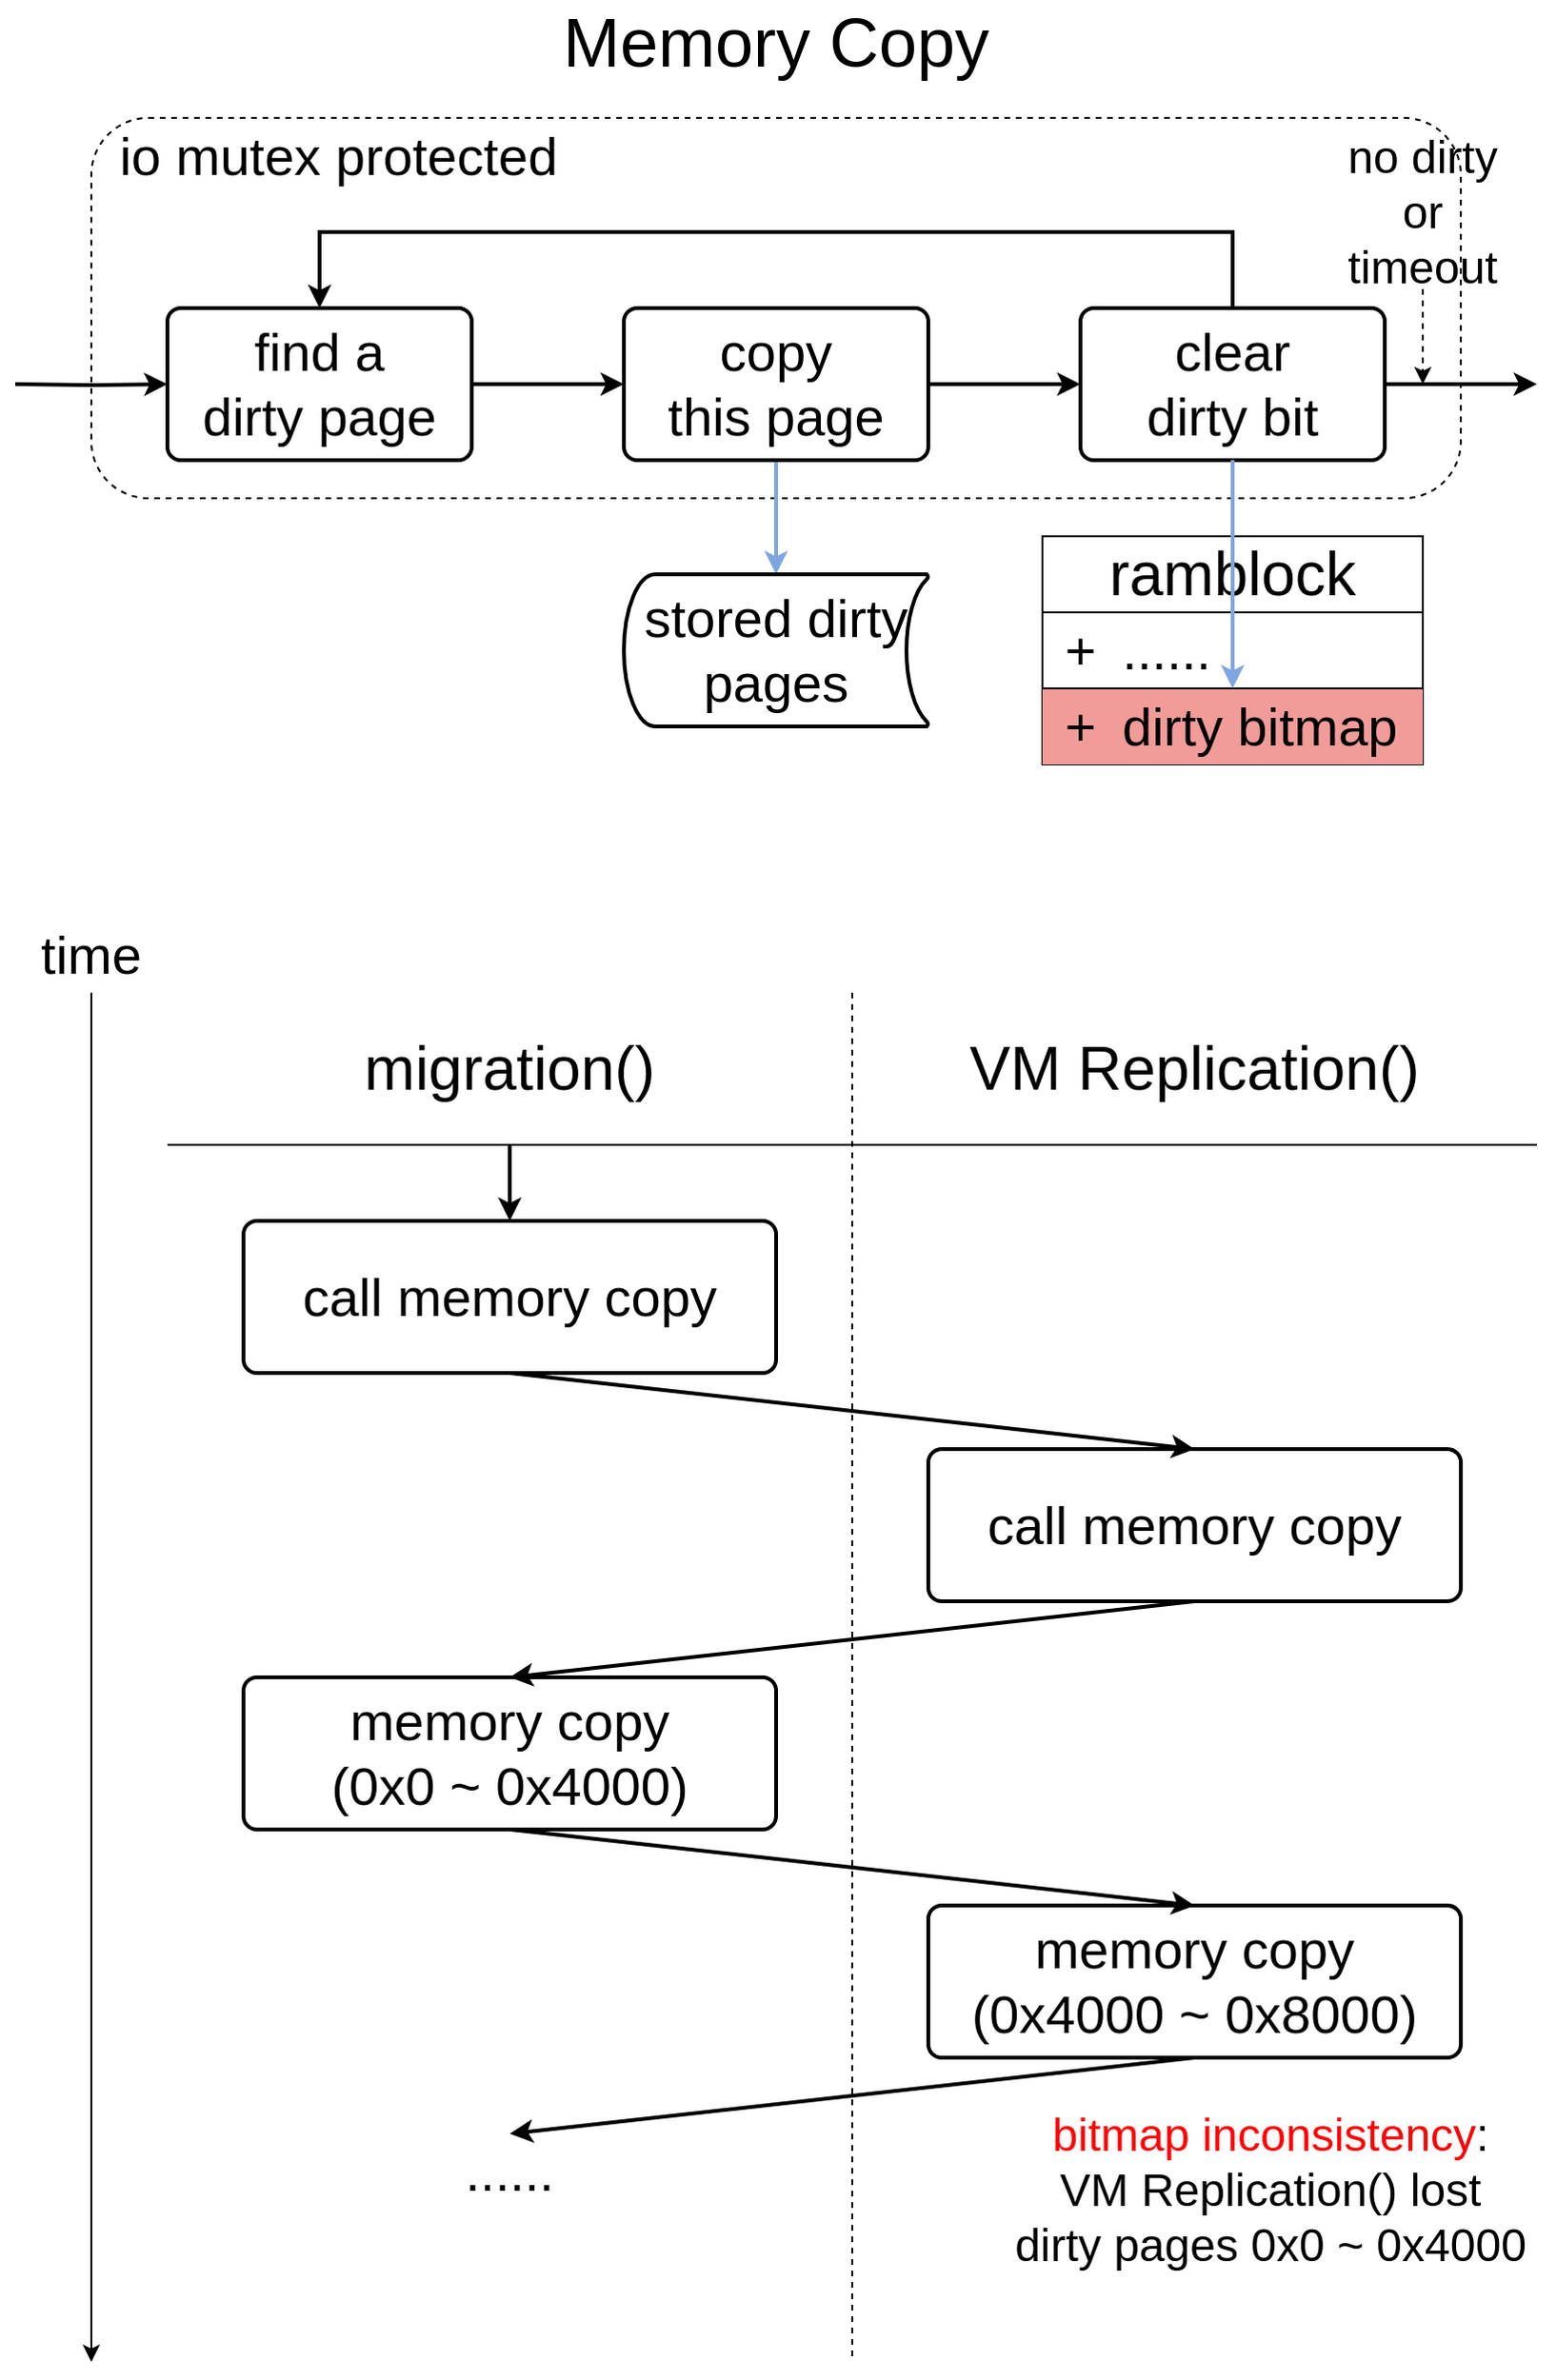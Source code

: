 <mxfile version="21.6.5" type="github">
  <diagram name="第 1 页" id="EY3_aisOXdH9Kx0FkYBI">
    <mxGraphModel dx="2846" dy="1156" grid="1" gridSize="10" guides="1" tooltips="1" connect="1" arrows="1" fold="1" page="1" pageScale="1" pageWidth="827" pageHeight="1169" math="0" shadow="0">
      <root>
        <mxCell id="0" />
        <mxCell id="1" parent="0" />
        <mxCell id="ishG9rqOGMH_VzQvLVgV-1" value="&lt;font style=&quot;font-size: 36px;&quot;&gt;Memory Copy&lt;/font&gt;" style="text;html=1;strokeColor=none;fillColor=none;align=center;verticalAlign=middle;whiteSpace=wrap;rounded=0;" parent="1" vertex="1">
          <mxGeometry x="240" y="160" width="320" height="40" as="geometry" />
        </mxCell>
        <mxCell id="ishG9rqOGMH_VzQvLVgV-2" value="" style="rounded=1;whiteSpace=wrap;html=1;fillColor=none;dashed=1;" parent="1" vertex="1">
          <mxGeometry x="40" y="220" width="720" height="200" as="geometry" />
        </mxCell>
        <mxCell id="ishG9rqOGMH_VzQvLVgV-3" value="&lt;font style=&quot;font-size: 28px;&quot;&gt;io mutex protected&lt;/font&gt;" style="text;html=1;strokeColor=none;fillColor=none;align=center;verticalAlign=middle;whiteSpace=wrap;rounded=0;" parent="1" vertex="1">
          <mxGeometry x="40" y="220" width="260" height="40" as="geometry" />
        </mxCell>
        <mxCell id="ishG9rqOGMH_VzQvLVgV-9" style="edgeStyle=orthogonalEdgeStyle;rounded=0;orthogonalLoop=1;jettySize=auto;html=1;exitX=1;exitY=0.5;exitDx=0;exitDy=0;entryX=0;entryY=0.5;entryDx=0;entryDy=0;strokeWidth=2;" parent="1" source="ishG9rqOGMH_VzQvLVgV-6" target="ishG9rqOGMH_VzQvLVgV-7" edge="1">
          <mxGeometry relative="1" as="geometry" />
        </mxCell>
        <mxCell id="ishG9rqOGMH_VzQvLVgV-6" value="&lt;font style=&quot;font-size: 28px;&quot;&gt;find a&lt;br style=&quot;border-color: var(--border-color);&quot;&gt;dirty page&lt;/font&gt;" style="rounded=1;whiteSpace=wrap;html=1;absoluteArcSize=1;arcSize=14;strokeWidth=2;" parent="1" vertex="1">
          <mxGeometry x="80" y="320" width="160" height="80" as="geometry" />
        </mxCell>
        <mxCell id="ishG9rqOGMH_VzQvLVgV-10" style="edgeStyle=orthogonalEdgeStyle;rounded=0;orthogonalLoop=1;jettySize=auto;html=1;exitX=1;exitY=0.5;exitDx=0;exitDy=0;entryX=0;entryY=0.5;entryDx=0;entryDy=0;strokeWidth=2;" parent="1" source="ishG9rqOGMH_VzQvLVgV-7" target="ishG9rqOGMH_VzQvLVgV-8" edge="1">
          <mxGeometry relative="1" as="geometry" />
        </mxCell>
        <mxCell id="ishG9rqOGMH_VzQvLVgV-15" style="edgeStyle=orthogonalEdgeStyle;rounded=0;orthogonalLoop=1;jettySize=auto;html=1;exitX=0.5;exitY=1;exitDx=0;exitDy=0;entryX=0.5;entryY=0;entryDx=0;entryDy=0;entryPerimeter=0;strokeWidth=2;strokeColor=#7EA6E0;" parent="1" source="ishG9rqOGMH_VzQvLVgV-7" target="ishG9rqOGMH_VzQvLVgV-14" edge="1">
          <mxGeometry relative="1" as="geometry" />
        </mxCell>
        <mxCell id="ishG9rqOGMH_VzQvLVgV-7" value="&lt;font style=&quot;font-size: 28px;&quot;&gt;copy&lt;br style=&quot;border-color: var(--border-color);&quot;&gt;this page&lt;/font&gt;" style="rounded=1;whiteSpace=wrap;html=1;absoluteArcSize=1;arcSize=14;strokeWidth=2;" parent="1" vertex="1">
          <mxGeometry x="320" y="320" width="160" height="80" as="geometry" />
        </mxCell>
        <mxCell id="ishG9rqOGMH_VzQvLVgV-11" style="edgeStyle=orthogonalEdgeStyle;rounded=0;orthogonalLoop=1;jettySize=auto;html=1;exitX=0.5;exitY=0;exitDx=0;exitDy=0;entryX=0.5;entryY=0;entryDx=0;entryDy=0;strokeWidth=2;" parent="1" source="ishG9rqOGMH_VzQvLVgV-8" target="ishG9rqOGMH_VzQvLVgV-6" edge="1">
          <mxGeometry relative="1" as="geometry">
            <Array as="points">
              <mxPoint x="640" y="280" />
              <mxPoint x="160" y="280" />
            </Array>
          </mxGeometry>
        </mxCell>
        <mxCell id="ishG9rqOGMH_VzQvLVgV-8" value="&lt;span style=&quot;font-size: 28px;&quot;&gt;clear&lt;br&gt;dirty bit&lt;/span&gt;" style="rounded=1;whiteSpace=wrap;html=1;absoluteArcSize=1;arcSize=14;strokeWidth=2;" parent="1" vertex="1">
          <mxGeometry x="560" y="320" width="160" height="80" as="geometry" />
        </mxCell>
        <mxCell id="ishG9rqOGMH_VzQvLVgV-13" style="edgeStyle=orthogonalEdgeStyle;rounded=0;orthogonalLoop=1;jettySize=auto;html=1;exitX=1;exitY=0.5;exitDx=0;exitDy=0;entryX=0;entryY=0.5;entryDx=0;entryDy=0;strokeWidth=2;" parent="1" target="ishG9rqOGMH_VzQvLVgV-6" edge="1">
          <mxGeometry relative="1" as="geometry">
            <mxPoint y="360" as="sourcePoint" />
          </mxGeometry>
        </mxCell>
        <mxCell id="ishG9rqOGMH_VzQvLVgV-14" value="&lt;font style=&quot;font-size: 28px;&quot;&gt;stored dirty pages&lt;/font&gt;" style="strokeWidth=2;html=1;shape=mxgraph.flowchart.stored_data;whiteSpace=wrap;" parent="1" vertex="1">
          <mxGeometry x="320" y="460" width="160" height="80" as="geometry" />
        </mxCell>
        <mxCell id="ishG9rqOGMH_VzQvLVgV-16" value="" style="rounded=0;whiteSpace=wrap;html=1;align=left;" parent="1" vertex="1">
          <mxGeometry x="540" y="480" width="200" height="80" as="geometry" />
        </mxCell>
        <mxCell id="ishG9rqOGMH_VzQvLVgV-17" value="&lt;font style=&quot;font-size: 32px;&quot;&gt;ramblock&lt;/font&gt;" style="rounded=0;whiteSpace=wrap;html=1;" parent="1" vertex="1">
          <mxGeometry x="540" y="440" width="200" height="40" as="geometry" />
        </mxCell>
        <mxCell id="ishG9rqOGMH_VzQvLVgV-18" value="&lt;span style=&quot;background-color: initial;&quot;&gt;&lt;font style=&quot;font-size: 28px;&quot;&gt;dirty bitmap&lt;/font&gt;&lt;/span&gt;" style="text;html=1;strokeColor=none;fillColor=#F19C99;align=left;verticalAlign=middle;whiteSpace=wrap;rounded=0;" parent="1" vertex="1">
          <mxGeometry x="580" y="520" width="160" height="40" as="geometry" />
        </mxCell>
        <mxCell id="ishG9rqOGMH_VzQvLVgV-19" value="&lt;font style=&quot;font-size: 28px;&quot;&gt;+&lt;/font&gt;" style="text;html=1;strokeColor=none;fillColor=#F19C99;align=center;verticalAlign=middle;whiteSpace=wrap;rounded=0;" parent="1" vertex="1">
          <mxGeometry x="540" y="520" width="40" height="40" as="geometry" />
        </mxCell>
        <mxCell id="ishG9rqOGMH_VzQvLVgV-24" value="&lt;span style=&quot;background-color: initial;&quot;&gt;&lt;font style=&quot;font-size: 28px;&quot;&gt;......&lt;/font&gt;&lt;/span&gt;" style="text;html=1;strokeColor=none;fillColor=none;align=left;verticalAlign=middle;whiteSpace=wrap;rounded=0;" parent="1" vertex="1">
          <mxGeometry x="580" y="480" width="160" height="40" as="geometry" />
        </mxCell>
        <mxCell id="ishG9rqOGMH_VzQvLVgV-25" value="&lt;font style=&quot;font-size: 28px;&quot;&gt;+&lt;/font&gt;" style="text;html=1;strokeColor=none;fillColor=none;align=center;verticalAlign=middle;whiteSpace=wrap;rounded=0;" parent="1" vertex="1">
          <mxGeometry x="540" y="480" width="40" height="40" as="geometry" />
        </mxCell>
        <mxCell id="ishG9rqOGMH_VzQvLVgV-26" value="" style="endArrow=none;html=1;rounded=0;entryX=1;entryY=1;entryDx=0;entryDy=0;exitX=0;exitY=1;exitDx=0;exitDy=0;" parent="1" source="ishG9rqOGMH_VzQvLVgV-25" target="ishG9rqOGMH_VzQvLVgV-24" edge="1">
          <mxGeometry width="50" height="50" relative="1" as="geometry">
            <mxPoint x="540" y="600" as="sourcePoint" />
            <mxPoint x="590" y="550" as="targetPoint" />
          </mxGeometry>
        </mxCell>
        <mxCell id="ishG9rqOGMH_VzQvLVgV-27" style="edgeStyle=orthogonalEdgeStyle;rounded=0;orthogonalLoop=1;jettySize=auto;html=1;exitX=0.5;exitY=1;exitDx=0;exitDy=0;strokeWidth=2;strokeColor=#7EA6E0;" parent="1" source="ishG9rqOGMH_VzQvLVgV-8" edge="1">
          <mxGeometry relative="1" as="geometry">
            <mxPoint x="640" y="520" as="targetPoint" />
          </mxGeometry>
        </mxCell>
        <mxCell id="Km2JLHTvx9L6UzMX3DBl-1" value="&lt;font style=&quot;font-size: 32px;&quot;&gt;migration()&lt;/font&gt;" style="rounded=0;whiteSpace=wrap;html=1;fillColor=none;strokeColor=none;" vertex="1" parent="1">
          <mxGeometry x="80" y="680" width="360" height="80" as="geometry" />
        </mxCell>
        <mxCell id="Km2JLHTvx9L6UzMX3DBl-2" value="&lt;font style=&quot;font-size: 32px;&quot;&gt;VM Replication()&lt;/font&gt;" style="rounded=0;whiteSpace=wrap;html=1;fillColor=none;strokeColor=none;" vertex="1" parent="1">
          <mxGeometry x="440" y="680" width="360" height="80" as="geometry" />
        </mxCell>
        <mxCell id="Km2JLHTvx9L6UzMX3DBl-3" value="" style="endArrow=classic;html=1;rounded=0;endFill=1;" edge="1" parent="1">
          <mxGeometry width="50" height="50" relative="1" as="geometry">
            <mxPoint x="40" y="680" as="sourcePoint" />
            <mxPoint x="40" y="1400" as="targetPoint" />
          </mxGeometry>
        </mxCell>
        <mxCell id="Km2JLHTvx9L6UzMX3DBl-5" value="" style="endArrow=none;html=1;rounded=0;entryX=1;entryY=1;entryDx=0;entryDy=0;" edge="1" parent="1" target="Km2JLHTvx9L6UzMX3DBl-2">
          <mxGeometry width="50" height="50" relative="1" as="geometry">
            <mxPoint x="80" y="760" as="sourcePoint" />
            <mxPoint x="50" y="710" as="targetPoint" />
          </mxGeometry>
        </mxCell>
        <mxCell id="Km2JLHTvx9L6UzMX3DBl-6" value="&lt;font style=&quot;font-size: 28px;&quot;&gt;time&lt;/font&gt;" style="text;html=1;strokeColor=none;fillColor=none;align=center;verticalAlign=middle;whiteSpace=wrap;rounded=0;" vertex="1" parent="1">
          <mxGeometry y="640" width="80" height="40" as="geometry" />
        </mxCell>
        <mxCell id="Km2JLHTvx9L6UzMX3DBl-7" value="&lt;font style=&quot;font-size: 28px;&quot;&gt;call memory copy&lt;/font&gt;" style="rounded=1;whiteSpace=wrap;html=1;absoluteArcSize=1;arcSize=14;strokeWidth=2;" vertex="1" parent="1">
          <mxGeometry x="120" y="800" width="280" height="80" as="geometry" />
        </mxCell>
        <mxCell id="Km2JLHTvx9L6UzMX3DBl-8" value="&lt;font style=&quot;font-size: 28px;&quot;&gt;call memory copy&lt;/font&gt;" style="rounded=1;whiteSpace=wrap;html=1;absoluteArcSize=1;arcSize=14;strokeWidth=2;" vertex="1" parent="1">
          <mxGeometry x="480" y="920" width="280" height="80" as="geometry" />
        </mxCell>
        <mxCell id="Km2JLHTvx9L6UzMX3DBl-9" value="" style="endArrow=none;html=1;rounded=0;dashed=1;" edge="1" parent="1">
          <mxGeometry width="50" height="50" relative="1" as="geometry">
            <mxPoint x="440" y="680" as="sourcePoint" />
            <mxPoint x="440" y="1400" as="targetPoint" />
          </mxGeometry>
        </mxCell>
        <mxCell id="Km2JLHTvx9L6UzMX3DBl-10" value="" style="endArrow=classic;html=1;rounded=0;entryX=0.5;entryY=0;entryDx=0;entryDy=0;strokeWidth=2;" edge="1" parent="1" target="Km2JLHTvx9L6UzMX3DBl-7">
          <mxGeometry width="50" height="50" relative="1" as="geometry">
            <mxPoint x="260" y="760" as="sourcePoint" />
            <mxPoint x="310" y="710" as="targetPoint" />
          </mxGeometry>
        </mxCell>
        <mxCell id="Km2JLHTvx9L6UzMX3DBl-11" value="" style="endArrow=classic;html=1;rounded=0;entryX=0.5;entryY=0;entryDx=0;entryDy=0;strokeWidth=2;" edge="1" parent="1" target="Km2JLHTvx9L6UzMX3DBl-8">
          <mxGeometry width="50" height="50" relative="1" as="geometry">
            <mxPoint x="260" y="880" as="sourcePoint" />
            <mxPoint x="310" y="830" as="targetPoint" />
          </mxGeometry>
        </mxCell>
        <mxCell id="Km2JLHTvx9L6UzMX3DBl-12" value="&lt;font style=&quot;font-size: 28px;&quot;&gt;memory copy&lt;br&gt;(0x0 ~ 0x4000)&lt;/font&gt;" style="rounded=1;whiteSpace=wrap;html=1;absoluteArcSize=1;arcSize=14;strokeWidth=2;" vertex="1" parent="1">
          <mxGeometry x="120" y="1040" width="280" height="80" as="geometry" />
        </mxCell>
        <mxCell id="Km2JLHTvx9L6UzMX3DBl-13" value="&lt;font style=&quot;font-size: 28px;&quot;&gt;memory copy&lt;br&gt;(0x4000 ~ 0x8000)&lt;/font&gt;" style="rounded=1;whiteSpace=wrap;html=1;absoluteArcSize=1;arcSize=14;strokeWidth=2;" vertex="1" parent="1">
          <mxGeometry x="480" y="1160" width="280" height="80" as="geometry" />
        </mxCell>
        <mxCell id="Km2JLHTvx9L6UzMX3DBl-14" value="" style="endArrow=classic;html=1;rounded=0;exitX=0.5;exitY=1;exitDx=0;exitDy=0;entryX=0.5;entryY=0;entryDx=0;entryDy=0;strokeWidth=2;" edge="1" parent="1" source="Km2JLHTvx9L6UzMX3DBl-8" target="Km2JLHTvx9L6UzMX3DBl-12">
          <mxGeometry width="50" height="50" relative="1" as="geometry">
            <mxPoint x="640" y="1000" as="sourcePoint" />
            <mxPoint x="690" y="950" as="targetPoint" />
          </mxGeometry>
        </mxCell>
        <mxCell id="Km2JLHTvx9L6UzMX3DBl-15" value="" style="endArrow=classic;html=1;rounded=0;entryX=0.5;entryY=0;entryDx=0;entryDy=0;strokeWidth=2;exitX=0.5;exitY=1;exitDx=0;exitDy=0;" edge="1" parent="1" source="Km2JLHTvx9L6UzMX3DBl-12" target="Km2JLHTvx9L6UzMX3DBl-13">
          <mxGeometry width="50" height="50" relative="1" as="geometry">
            <mxPoint x="270" y="890" as="sourcePoint" />
            <mxPoint x="630" y="930" as="targetPoint" />
          </mxGeometry>
        </mxCell>
        <mxCell id="Km2JLHTvx9L6UzMX3DBl-16" value="&lt;font style=&quot;font-size: 28px;&quot;&gt;......&lt;/font&gt;" style="text;html=1;strokeColor=none;fillColor=none;align=center;verticalAlign=middle;whiteSpace=wrap;rounded=0;" vertex="1" parent="1">
          <mxGeometry x="160" y="1280" width="200" height="40" as="geometry" />
        </mxCell>
        <mxCell id="Km2JLHTvx9L6UzMX3DBl-18" value="&lt;font style=&quot;font-size: 24px;&quot;&gt;&lt;font color=&quot;#ff0000&quot;&gt;bitmap inconsistency&lt;/font&gt;:&lt;br&gt;VM Replication() lost&lt;br&gt;dirty pages 0x0 ~ 0x4000&lt;/font&gt;" style="text;html=1;strokeColor=none;fillColor=none;align=center;verticalAlign=middle;whiteSpace=wrap;rounded=0;" vertex="1" parent="1">
          <mxGeometry x="520" y="1270" width="280" height="80" as="geometry" />
        </mxCell>
        <mxCell id="Km2JLHTvx9L6UzMX3DBl-19" value="" style="endArrow=classic;html=1;rounded=0;exitX=0.5;exitY=1;exitDx=0;exitDy=0;strokeWidth=2;" edge="1" parent="1" source="Km2JLHTvx9L6UzMX3DBl-13">
          <mxGeometry width="50" height="50" relative="1" as="geometry">
            <mxPoint x="630" y="1010" as="sourcePoint" />
            <mxPoint x="260" y="1280" as="targetPoint" />
          </mxGeometry>
        </mxCell>
        <mxCell id="Km2JLHTvx9L6UzMX3DBl-20" style="edgeStyle=orthogonalEdgeStyle;rounded=0;orthogonalLoop=1;jettySize=auto;html=1;exitX=1;exitY=0.5;exitDx=0;exitDy=0;entryX=0;entryY=0.5;entryDx=0;entryDy=0;strokeWidth=2;" edge="1" parent="1">
          <mxGeometry relative="1" as="geometry">
            <mxPoint x="720" y="360" as="sourcePoint" />
            <mxPoint x="800" y="360" as="targetPoint" />
          </mxGeometry>
        </mxCell>
        <mxCell id="Km2JLHTvx9L6UzMX3DBl-21" style="edgeStyle=orthogonalEdgeStyle;rounded=0;orthogonalLoop=1;jettySize=auto;html=1;exitX=0.5;exitY=1;exitDx=0;exitDy=0;dashed=1;" edge="1" parent="1" source="Km2JLHTvx9L6UzMX3DBl-22">
          <mxGeometry relative="1" as="geometry">
            <mxPoint x="740" y="360" as="targetPoint" />
          </mxGeometry>
        </mxCell>
        <mxCell id="Km2JLHTvx9L6UzMX3DBl-22" value="&lt;font style=&quot;font-size: 24px;&quot;&gt;no dirty&lt;br&gt;or&lt;br&gt;timeout&lt;/font&gt;" style="text;html=1;strokeColor=none;fillColor=none;align=center;verticalAlign=middle;whiteSpace=wrap;rounded=0;" vertex="1" parent="1">
          <mxGeometry x="680" y="230" width="120" height="80" as="geometry" />
        </mxCell>
      </root>
    </mxGraphModel>
  </diagram>
</mxfile>
